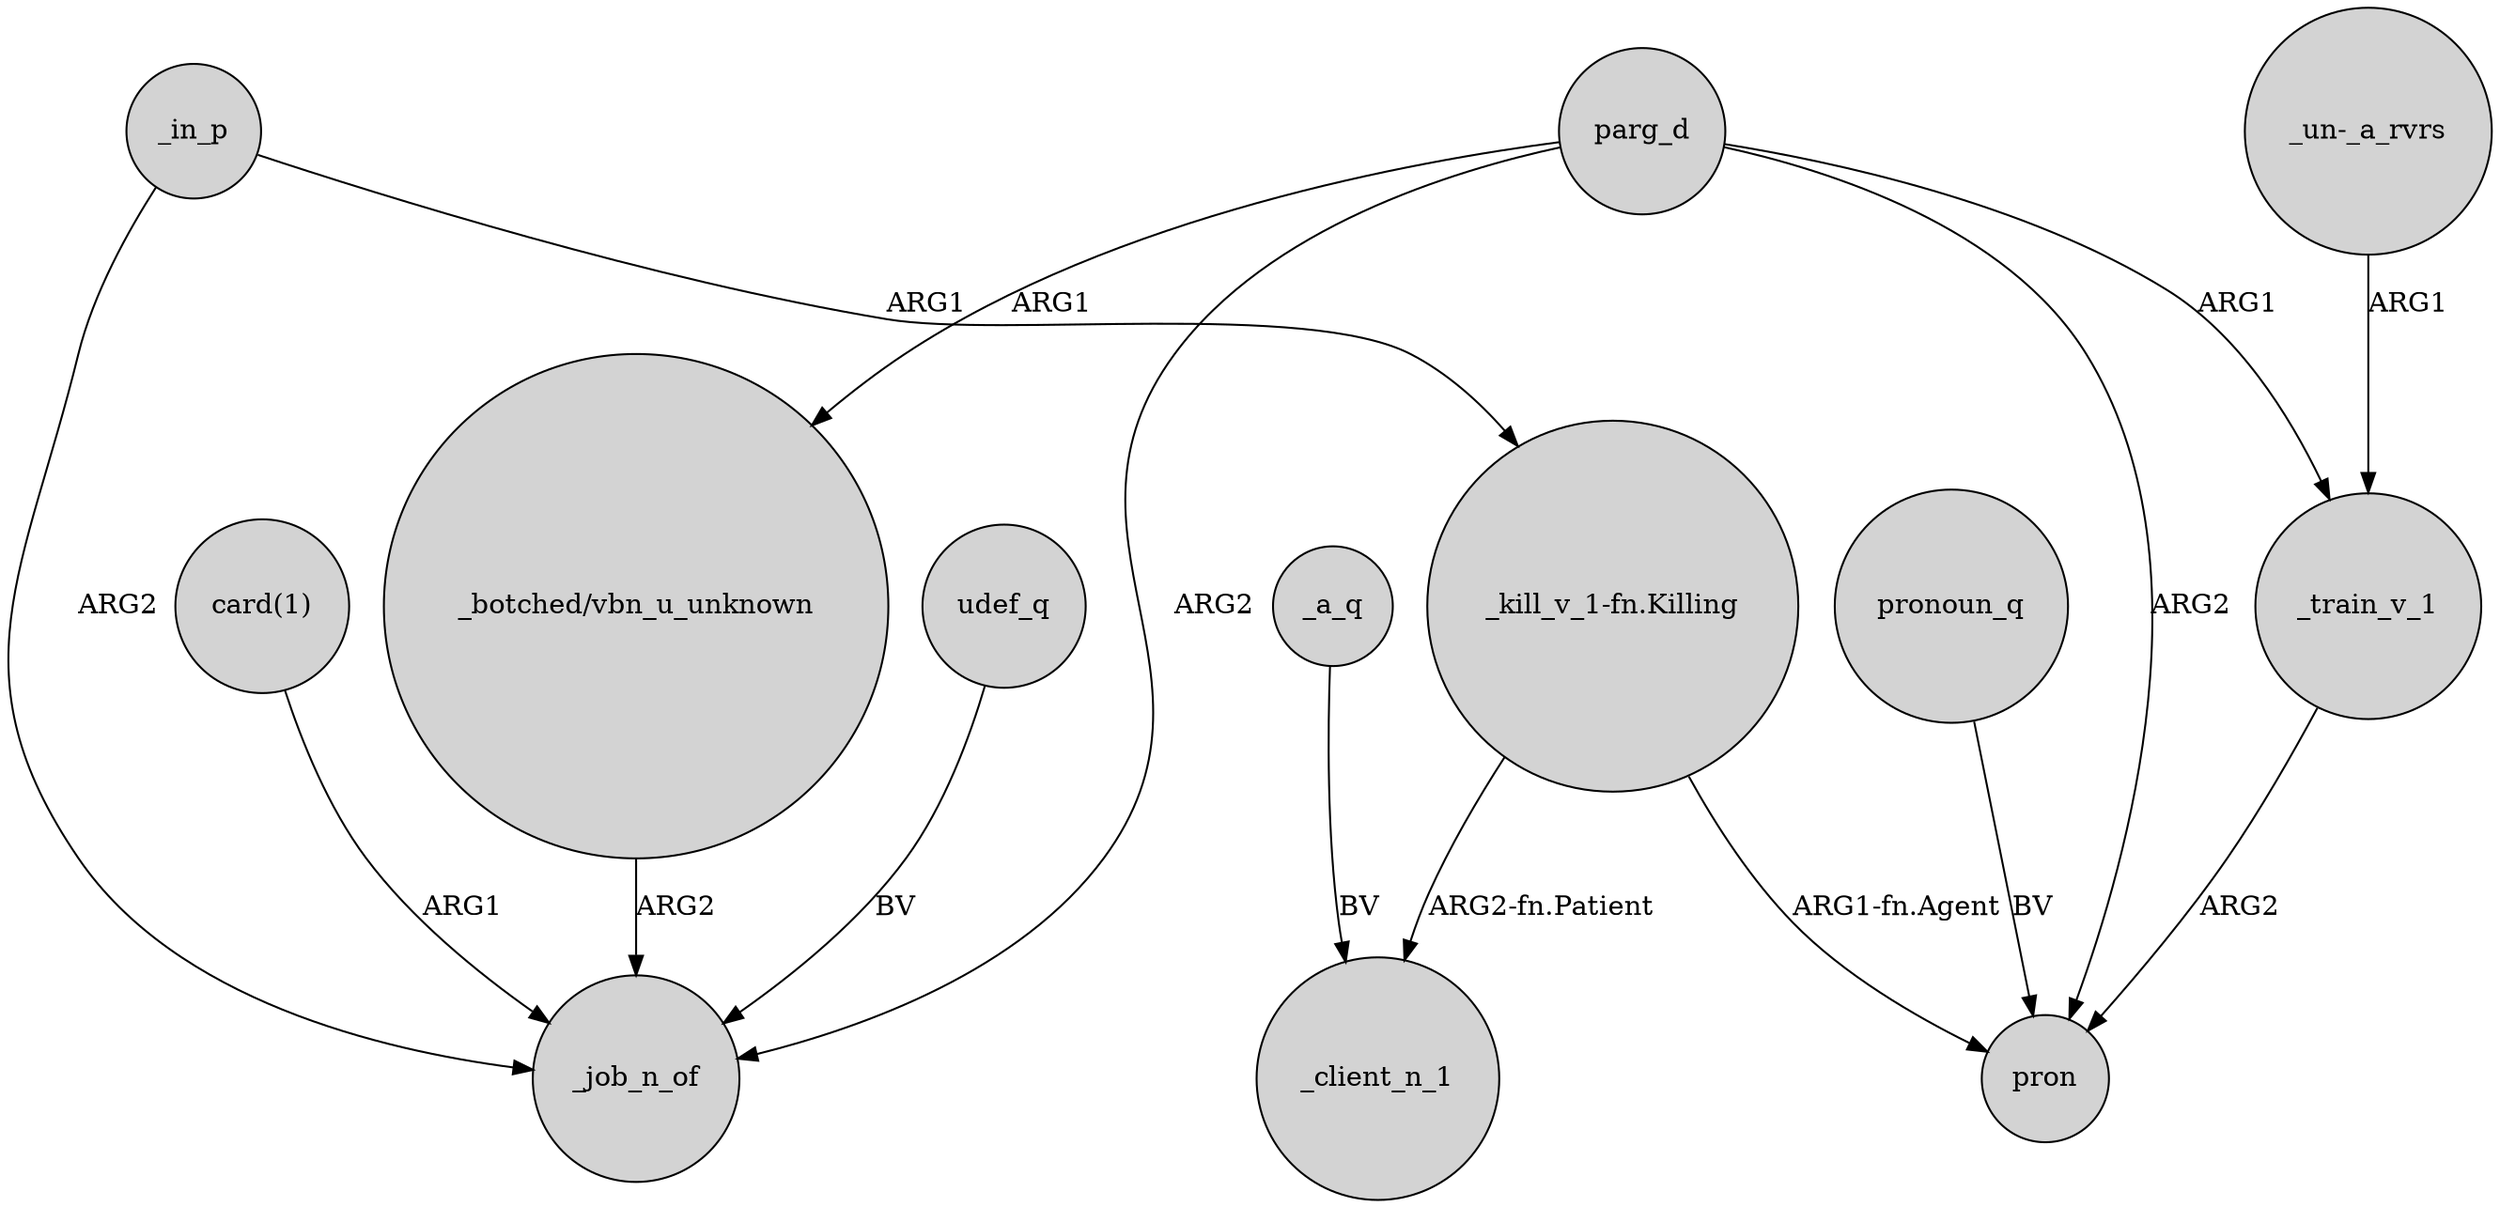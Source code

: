 digraph {
	node [shape=circle style=filled]
	"card(1)" -> _job_n_of [label=ARG1]
	parg_d -> _job_n_of [label=ARG2]
	"_botched/vbn_u_unknown" -> _job_n_of [label=ARG2]
	_train_v_1 -> pron [label=ARG2]
	parg_d -> "_botched/vbn_u_unknown" [label=ARG1]
	_a_q -> _client_n_1 [label=BV]
	"_kill_v_1-fn.Killing" -> pron [label="ARG1-fn.Agent"]
	udef_q -> _job_n_of [label=BV]
	"_kill_v_1-fn.Killing" -> _client_n_1 [label="ARG2-fn.Patient"]
	_in_p -> _job_n_of [label=ARG2]
	parg_d -> pron [label=ARG2]
	"_un-_a_rvrs" -> _train_v_1 [label=ARG1]
	_in_p -> "_kill_v_1-fn.Killing" [label=ARG1]
	parg_d -> _train_v_1 [label=ARG1]
	pronoun_q -> pron [label=BV]
}
